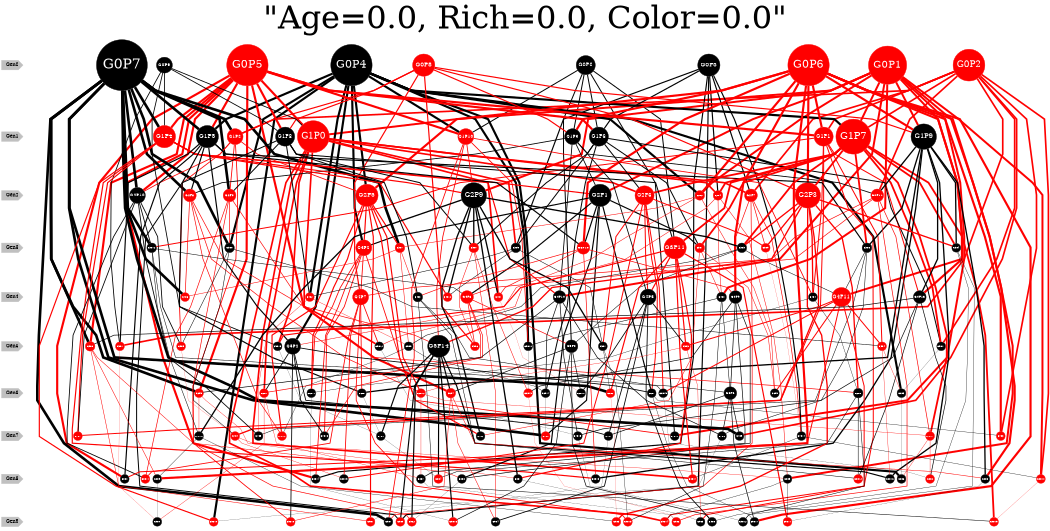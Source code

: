 graph "Age=0.0, Rich=0.0, Color=0.0" {
    label = <<FONT POINT-SIZE="80">"Age=0.0, Rich=0.0, Color=0.0"</FONT>>;
    labelloc=tp; rankdir=TD;graph [size=7, ratio=expand, splines=polyline, nodesep=0.1, ranksep=1];node[color=black style=filled shape=circle fontcolor=white fixedsize=true fontsize=4];edge[penwidth=.1];
    subgraph Generations {
        node[color=grey style=filled fontsize=12 shape=cds fontcolor=black fixedsize=false];edge[style=invis]
        Gen0 -- Gen1 -- Gen2 -- Gen3 -- Gen4 -- Gen5 -- Gen6 -- Gen7 -- Gen8 -- Gen9;
    }
    {rank=same;Gen0;G0P0;G0P1;G0P2;G0P3;G0P4;G0P5;G0P6;G0P7;G0P8;G0P9;}
    {rank=same;Gen1;G1P0;G1P1;G1P2;G1P3;G1P4;G1P5;G1P6;G1P7;G1P8;G1P9;G1P10;}
    {rank=same;Gen2;G2P0;G2P1;G2P2;G2P3;G2P4;G2P5;G2P6;G2P7;G2P8;G2P9;G2P10;G2P11;}
    {rank=same;Gen3;G3P0;G3P1;G3P2;G3P3;G3P4;G3P5;G3P6;G3P7;G3P8;G3P9;G3P10;G3P11;G3P12;}
    {rank=same;Gen4;G4P0;G4P1;G4P2;G4P3;G4P4;G4P5;G4P6;G4P7;G4P8;G4P9;G4P10;G4P11;G4P12;G4P13;}
    {rank=same;Gen5;G5P0;G5P1;G5P2;G5P3;G5P4;G5P5;G5P6;G5P7;G5P8;G5P9;G5P10;G5P11;G5P12;G5P13;G5P14;}
    {rank=same;Gen6;G6P0;G6P1;G6P2;G6P3;G6P4;G6P5;G6P6;G6P7;G6P8;G6P9;G6P10;G6P11;G6P12;G6P13;G6P14;G6P15;}
    {rank=same;Gen7;G7P0;G7P1;G7P2;G7P3;G7P4;G7P5;G7P6;G7P7;G7P8;G7P9;G7P10;G7P11;G7P12;G7P13;G7P14;G7P15;G7P16;}
    {rank=same;Gen8;G8P0;G8P1;G8P2;G8P3;G8P4;G8P5;G8P6;G8P7;G8P8;G8P9;G8P10;G8P11;G8P12;G8P13;G8P14;G8P15;G8P16;G8P17;}
    {rank=same;Gen9;G9P0;G9P1;G9P2;G9P3;G9P4;G9P5;G9P6;G9P7;G9P8;G9P9;G9P10;G9P11;G9P12;G9P13;G9P14;G9P15;G9P16;G9P17;G9P18;}
    G0P0 -- G1P3[color=black penwidth=2.5];
    G0P0 -- G1P6[color=black penwidth=2.5];
    G0P0 -- G1P10[color=black penwidth=2.5];
    G0P0 -- G3P11[color=black penwidth=2.5];
    G0P0 -- G5P0[color=black penwidth=2.5];
    G0P0 -- G7P10[color=black penwidth=2.5];
    G0P1 -- G1P0[color=red penwidth=5.0];
    G0P1 -- G1P7[color=red penwidth=5.0];
    G0P1 -- G1P9[color=red penwidth=5.0];
    G0P1 -- G2P1[color=red penwidth=5.0];
    G0P1 -- G2P2[color=red penwidth=5.0];
    G0P1 -- G2P9[color=red penwidth=5.0];
    G0P1 -- G4P0[color=red penwidth=5.0];
    G0P1 -- G4P10[color=red penwidth=5.0];
    G0P1 -- G4P11[color=red penwidth=5.0];
    G0P1 -- G7P10[color=red penwidth=5.0];
    G0P1 -- G8P5[color=red penwidth=5.0];
    G0P1 -- G8P10[color=red penwidth=5.0];
    G0P2 -- G1P1[color=red penwidth=4.166667];
    G0P2 -- G1P2[color=red penwidth=4.166667];
    G0P2 -- G1P7[color=red penwidth=4.166667];
    G0P2 -- G2P7[color=red penwidth=4.166667];
    G0P2 -- G2P11[color=red penwidth=4.166667];
    G0P2 -- G5P1[color=red penwidth=4.166667];
    G0P2 -- G5P11[color=red penwidth=4.166667];
    G0P2 -- G7P3[color=red penwidth=4.166667];
    G0P2 -- G7P9[color=red penwidth=4.166667];
    G0P2 -- G8P10[color=red penwidth=4.166667];
    G0P3 -- G1P6[color=black penwidth=2.9166667];
    G0P3 -- G2P4[color=black penwidth=2.9166667];
    G0P3 -- G2P7[color=black penwidth=2.9166667];
    G0P3 -- G3P5[color=black penwidth=2.9166667];
    G0P3 -- G7P14[color=black penwidth=2.9166667];
    G0P3 -- G8P14[color=black penwidth=2.9166667];
    G0P3 -- G9P9[color=black penwidth=2.9166667];
    G0P4 -- G1P5[color=black penwidth=5.4166665];
    G0P4 -- G1P7[color=black penwidth=5.4166665];
    G0P4 -- G1P10[color=black penwidth=5.4166665];
    G0P4 -- G2P2[color=black penwidth=5.4166665];
    G0P4 -- G2P5[color=black penwidth=5.4166665];
    G0P4 -- G3P2[color=black penwidth=5.4166665];
    G0P4 -- G3P8[color=black penwidth=5.4166665];
    G0P4 -- G4P2[color=black penwidth=5.4166665];
    G0P4 -- G5P2[color=black penwidth=5.4166665];
    G0P4 -- G5P10[color=black penwidth=5.4166665];
    G0P4 -- G6P3[color=black penwidth=5.4166665];
    G0P4 -- G8P6[color=black penwidth=5.4166665];
    G0P4 -- G9P10[color=black penwidth=5.4166665];
    G0P5 -- G1P0[color=red penwidth=5.4166665];
    G0P5 -- G1P1[color=red penwidth=5.4166665];
    G0P5 -- G1P4[color=red penwidth=5.4166665];
    G0P5 -- G1P5[color=red penwidth=5.4166665];
    G0P5 -- G1P6[color=red penwidth=5.4166665];
    G0P5 -- G1P8[color=red penwidth=5.4166665];
    G0P5 -- G1P10[color=red penwidth=5.4166665];
    G0P5 -- G2P10[color=red penwidth=5.4166665];
    G0P5 -- G5P8[color=red penwidth=5.4166665];
    G0P5 -- G6P4[color=red penwidth=5.4166665];
    G0P5 -- G6P5[color=red penwidth=5.4166665];
    G0P5 -- G8P0[color=red penwidth=5.4166665];
    G0P5 -- G8P14[color=red penwidth=5.4166665];
    G0P6 -- G1P1[color=red penwidth=5.4166665];
    G0P6 -- G1P3[color=red penwidth=5.4166665];
    G0P6 -- G1P9[color=red penwidth=5.4166665];
    G0P6 -- G2P2[color=red penwidth=5.4166665];
    G0P6 -- G2P3[color=red penwidth=5.4166665];
    G0P6 -- G2P5[color=red penwidth=5.4166665];
    G0P6 -- G3P10[color=red penwidth=5.4166665];
    G0P6 -- G4P9[color=red penwidth=5.4166665];
    G0P6 -- G4P13[color=red penwidth=5.4166665];
    G0P6 -- G7P3[color=red penwidth=5.4166665];
    G0P6 -- G8P3[color=red penwidth=5.4166665];
    G0P6 -- G8P9[color=red penwidth=5.4166665];
    G0P6 -- G9P17[color=red penwidth=5.4166665];
    G0P7 -- G1P2[color=black penwidth=6.6666665];
    G0P7 -- G1P4[color=black penwidth=6.6666665];
    G0P7 -- G1P5[color=black penwidth=6.6666665];
    G0P7 -- G2P0[color=black penwidth=6.6666665];
    G0P7 -- G2P8[color=black penwidth=6.6666665];
    G0P7 -- G2P10[color=black penwidth=6.6666665];
    G0P7 -- G3P7[color=black penwidth=6.6666665];
    G0P7 -- G3P8[color=black penwidth=6.6666665];
    G0P7 -- G3P12[color=black penwidth=6.6666665];
    G0P7 -- G4P6[color=black penwidth=6.6666665];
    G0P7 -- G5P8[color=black penwidth=6.6666665];
    G0P7 -- G6P2[color=black penwidth=6.6666665];
    G0P7 -- G6P5[color=black penwidth=6.6666665];
    G0P7 -- G7P8[color=black penwidth=6.6666665];
    G0P7 -- G7P9[color=black penwidth=6.6666665];
    G0P7 -- G9P7[color=black penwidth=6.6666665];
    G0P8 -- G1P2[color=red penwidth=2.9166667];
    G0P8 -- G1P3[color=red penwidth=2.9166667];
    G0P8 -- G1P8[color=red penwidth=2.9166667];
    G0P8 -- G1P9[color=red penwidth=2.9166667];
    G0P8 -- G2P3[color=red penwidth=2.9166667];
    G0P8 -- G4P7[color=red penwidth=2.9166667];
    G0P8 -- G5P6[color=red penwidth=2.9166667];
    G0P9 -- G1P0[color=black penwidth=2.0833335];
    G0P9 -- G1P4[color=black penwidth=2.0833335];
    G0P9 -- G1P8[color=black penwidth=2.0833335];
    G0P9 -- G5P1[color=black penwidth=2.0833335];
    G0P9 -- G5P13[color=black penwidth=2.0833335];
    G1P0 -- G2P4[color=red penwidth=4.166667];
    G1P0 -- G2P6[color=red penwidth=4.166667];
    G1P0 -- G2P7[color=red penwidth=4.166667];
    G1P0 -- G3P5[color=red penwidth=4.166667];
    G1P0 -- G4P1[color=red penwidth=4.166667];
    G1P0 -- G5P12[color=red penwidth=4.166667];
    G1P0 -- G5P13[color=red penwidth=4.166667];
    G1P0 -- G6P1[color=red penwidth=4.166667];
    G1P0 -- G8P17[color=red penwidth=4.166667];
    G1P0 -- G9P14[color=red penwidth=4.166667];
    G1P1 -- G3P12[color=red penwidth=2.5];
    G1P1 -- G4P4[color=red penwidth=2.5];
    G1P1 -- G4P13[color=red penwidth=2.5];
    G1P1 -- G5P4[color=red penwidth=2.5];
    G1P1 -- G7P7[color=red penwidth=2.5];
    G1P1 -- G9P14[color=red penwidth=2.5];
    G1P2 -- G2P0[color=red penwidth=2.0833335];
    G1P2 -- G2P5[color=red penwidth=2.0833335];
    G1P2 -- G2P10[color=red penwidth=2.0833335];
    G1P2 -- G5P5[color=red penwidth=2.0833335];
    G1P2 -- G9P18[color=red penwidth=2.0833335];
    G1P3 -- G2P1[color=black penwidth=2.0833335];
    G1P3 -- G2P8[color=black penwidth=2.0833335];
    G1P3 -- G2P11[color=black penwidth=2.0833335];
    G1P3 -- G4P5[color=black penwidth=2.0833335];
    G1P3 -- G4P10[color=black penwidth=2.0833335];
    G1P4 -- G2P1[color=red penwidth=2.9166667];
    G1P4 -- G2P9[color=red penwidth=2.9166667];
    G1P4 -- G4P10[color=red penwidth=2.9166667];
    G1P4 -- G4P12[color=red penwidth=2.9166667];
    G1P4 -- G7P7[color=red penwidth=2.9166667];
    G1P4 -- G8P13[color=red penwidth=2.9166667];
    G1P4 -- G9P10[color=red penwidth=2.9166667];
    G1P5 -- G2P8[color=black penwidth=2.9166667];
    G1P5 -- G3P6[color=black penwidth=2.9166667];
    G1P5 -- G3P10[color=black penwidth=2.9166667];
    G1P5 -- G5P1[color=black penwidth=2.9166667];
    G1P5 -- G5P2[color=black penwidth=2.9166667];
    G1P5 -- G6P8[color=black penwidth=2.9166667];
    G1P5 -- G8P0[color=black penwidth=2.9166667];
    G1P6 -- G2P6[color=black penwidth=2.5];
    G1P6 -- G3P0[color=black penwidth=2.5];
    G1P6 -- G3P1[color=black penwidth=2.5];
    G1P6 -- G3P5[color=black penwidth=2.5];
    G1P6 -- G5P11[color=black penwidth=2.5];
    G1P6 -- G6P14[color=black penwidth=2.5];
    G1P7 -- G2P3[color=red penwidth=4.5833335];
    G1P7 -- G2P4[color=red penwidth=4.5833335];
    G1P7 -- G2P6[color=red penwidth=4.5833335];
    G1P7 -- G3P1[color=red penwidth=4.5833335];
    G1P7 -- G3P3[color=red penwidth=4.5833335];
    G1P7 -- G3P4[color=red penwidth=4.5833335];
    G1P7 -- G3P6[color=red penwidth=4.5833335];
    G1P7 -- G3P11[color=red penwidth=4.5833335];
    G1P7 -- G5P11[color=red penwidth=4.5833335];
    G1P7 -- G7P11[color=red penwidth=4.5833335];
    G1P7 -- G9P15[color=red penwidth=4.5833335];
    G1P8 -- G2P0[color=black penwidth=2.5];
    G1P8 -- G3P0[color=black penwidth=2.5];
    G1P8 -- G3P11[color=black penwidth=2.5];
    G1P8 -- G4P2[color=black penwidth=2.5];
    G1P8 -- G4P3[color=black penwidth=2.5];
    G1P8 -- G9P9[color=black penwidth=2.5];
    G1P9 -- G2P11[color=black penwidth=3.3333333];
    G1P9 -- G3P4[color=black penwidth=3.3333333];
    G1P9 -- G3P6[color=black penwidth=3.3333333];
    G1P9 -- G4P13[color=black penwidth=3.3333333];
    G1P9 -- G6P8[color=black penwidth=3.3333333];
    G1P9 -- G8P3[color=black penwidth=3.3333333];
    G1P9 -- G8P13[color=black penwidth=3.3333333];
    G1P9 -- G8P16[color=black penwidth=3.3333333];
    G1P10 -- G2P9[color=red penwidth=2.0833335];
    G1P10 -- G4P4[color=red penwidth=2.0833335];
    G1P10 -- G5P10[color=red penwidth=2.0833335];
    G1P10 -- G5P14[color=red penwidth=2.0833335];
    G1P10 -- G9P7[color=red penwidth=2.0833335];
    G2P0 -- G3P8[color=red penwidth=1.6666666];
    G2P0 -- G6P0[color=red penwidth=1.6666666];
    G2P0 -- G8P11[color=red penwidth=1.6666666];
    G2P0 -- G9P2[color=red penwidth=1.6666666];
    G2P1 -- G3P1[color=black penwidth=2.9166667];
    G2P1 -- G3P2[color=black penwidth=2.9166667];
    G2P1 -- G3P10[color=black penwidth=2.9166667];
    G2P1 -- G4P8[color=black penwidth=2.9166667];
    G2P1 -- G6P7[color=black penwidth=2.9166667];
    G2P1 -- G7P8[color=black penwidth=2.9166667];
    G2P1 -- G8P8[color=black penwidth=2.9166667];
    G2P2 -- G3P7[color=red penwidth=1.25];
    G2P2 -- G5P2[color=red penwidth=1.25];
    G2P2 -- G6P9[color=red penwidth=1.25];
    G2P3 -- G3P3[color=red penwidth=3.3333333];
    G2P3 -- G3P4[color=red penwidth=3.3333333];
    G2P3 -- G3P9[color=red penwidth=3.3333333];
    G2P3 -- G4P4[color=red penwidth=3.3333333];
    G2P3 -- G5P14[color=red penwidth=3.3333333];
    G2P3 -- G6P0[color=red penwidth=3.3333333];
    G2P3 -- G7P4[color=red penwidth=3.3333333];
    G2P3 -- G9P3[color=red penwidth=3.3333333];
    G2P4 -- G4P0[color=red penwidth=1.25];
    G2P4 -- G5P12[color=red penwidth=1.25];
    G2P4 -- G8P5[color=red penwidth=1.25];
    G2P5 -- G3P2[color=red penwidth=2.9166667];
    G2P5 -- G3P7[color=red penwidth=2.9166667];
    G2P5 -- G6P11[color=red penwidth=2.9166667];
    G2P5 -- G6P12[color=red penwidth=2.9166667];
    G2P5 -- G7P2[color=red penwidth=2.9166667];
    G2P5 -- G7P12[color=red penwidth=2.9166667];
    G2P5 -- G9P1[color=red penwidth=2.9166667];
    G2P6 -- G3P9[color=red penwidth=2.5];
    G2P6 -- G4P5[color=red penwidth=2.5];
    G2P6 -- G5P7[color=red penwidth=2.5];
    G2P6 -- G6P7[color=red penwidth=2.5];
    G2P6 -- G6P15[color=red penwidth=2.5];
    G2P6 -- G8P15[color=red penwidth=2.5];
    G2P7 -- G3P9[color=red penwidth=1.6666666];
    G2P7 -- G4P9[color=red penwidth=1.6666666];
    G2P7 -- G7P14[color=red penwidth=1.6666666];
    G2P7 -- G9P7[color=red penwidth=1.6666666];
    G2P8 -- G4P6[color=red penwidth=1.6666666];
    G2P8 -- G5P14[color=red penwidth=1.6666666];
    G2P8 -- G6P12[color=red penwidth=1.6666666];
    G2P8 -- G7P12[color=red penwidth=1.6666666];
    G2P9 -- G3P0[color=black penwidth=3.3333333];
    G2P9 -- G3P3[color=black penwidth=3.3333333];
    G2P9 -- G4P1[color=black penwidth=3.3333333];
    G2P9 -- G4P12[color=black penwidth=3.3333333];
    G2P9 -- G5P7[color=black penwidth=3.3333333];
    G2P9 -- G7P2[color=black penwidth=3.3333333];
    G2P9 -- G7P16[color=black penwidth=3.3333333];
    G2P9 -- G8P1[color=black penwidth=3.3333333];
    G2P10 -- G3P12[color=black penwidth=2.0833335];
    G2P10 -- G5P5[color=black penwidth=2.0833335];
    G2P10 -- G7P5[color=black penwidth=2.0833335];
    G2P10 -- G7P7[color=black penwidth=2.0833335];
    G2P10 -- G8P11[color=black penwidth=2.0833335];
    G2P11 -- G4P7[color=red penwidth=1.6666666];
    G2P11 -- G4P8[color=red penwidth=1.6666666];
    G2P11 -- G7P11[color=red penwidth=1.6666666];
    G2P11 -- G9P6[color=red penwidth=1.6666666];
    G3P0 -- G5P6[color=red penwidth=1.25];
    G3P0 -- G6P13[color=red penwidth=1.25];
    G3P0 -- G9P4[color=red penwidth=1.25];
    G3P1 -- G4P0[color=red penwidth=1.25];
    G3P1 -- G6P9[color=red penwidth=1.25];
    G3P1 -- G7P2[color=red penwidth=1.25];
    G3P2 -- G4P7[color=red penwidth=2.0833335];
    G3P2 -- G6P11[color=red penwidth=2.0833335];
    G3P2 -- G7P10[color=red penwidth=2.0833335];
    G3P2 -- G7P13[color=red penwidth=2.0833335];
    G3P2 -- G8P14[color=red penwidth=2.0833335];
    G3P3 -- G4P11[color=black penwidth=1.25];
    G3P3 -- G5P0[color=black penwidth=1.25];
    G3P3 -- G5P9[color=black penwidth=1.25];
    G3P4 -- G9P8[color=black penwidth=0.8333333];
    G3P4 -- G9P12[color=black penwidth=0.8333333];
    G3P5 -- G4P2[color=black penwidth=1.25];
    G3P5 -- G4P12[color=black penwidth=1.25];
    G3P5 -- G5P7[color=black penwidth=1.25];
    G3P6 -- G4P11[color=black penwidth=1.25];
    G3P6 -- G7P5[color=black penwidth=1.25];
    G3P6 -- G7P6[color=black penwidth=1.25];
    G3P7 -- G4P3[color=red penwidth=1.25];
    G3P7 -- G4P6[color=red penwidth=1.25];
    G3P7 -- G5P9[color=red penwidth=1.25];
    G3P8 -- G5P4[color=black penwidth=1.25];
    G3P8 -- G5P5[color=black penwidth=1.25];
    G3P8 -- G7P4[color=black penwidth=1.25];
    G3P9 -- G7P14[color=red penwidth=0.41666666];
    G3P10 -- G4P1[color=red penwidth=1.6666666];
    G3P10 -- G4P3[color=red penwidth=1.6666666];
    G3P10 -- G4P9[color=red penwidth=1.6666666];
    G3P10 -- G8P13[color=red penwidth=1.6666666];
    G3P11 -- G4P5[color=red penwidth=2.9166667];
    G3P11 -- G5P3[color=red penwidth=2.9166667];
    G3P11 -- G5P13[color=red penwidth=2.9166667];
    G3P11 -- G6P2[color=red penwidth=2.9166667];
    G3P11 -- G8P1[color=red penwidth=2.9166667];
    G3P11 -- G8P17[color=red penwidth=2.9166667];
    G3P11 -- G9P11[color=red penwidth=2.9166667];
    G3P12 -- G4P8[color=black penwidth=1.25];
    G3P12 -- G6P6[color=black penwidth=1.25];
    G3P12 -- G7P16[color=black penwidth=1.25];
    G4P0 -- G5P10[color=black penwidth=1.25];
    G4P0 -- G6P6[color=black penwidth=1.25];
    G4P0 -- G9P13[color=black penwidth=1.25];
    G4P1 -- G6P10[color=red penwidth=0.41666666];
    G4P2 -- G5P9[color=red penwidth=0.8333333];
    G4P2 -- G7P5[color=red penwidth=0.8333333];
    G4P3 -- G6P15[color=black penwidth=1.25];
    G4P3 -- G8P12[color=black penwidth=1.25];
    G4P3 -- G9P15[color=black penwidth=1.25];
    G4P4 -- G6P0[color=black penwidth=0.8333333];
    G4P4 -- G6P11[color=black penwidth=0.8333333];
    G4P5 -- G5P3[color=black penwidth=2.0833335];
    G4P5 -- G6P10[color=black penwidth=2.0833335];
    G4P5 -- G7P1[color=black penwidth=2.0833335];
    G4P5 -- G9P4[color=black penwidth=2.0833335];
    G4P5 -- G9P8[color=black penwidth=2.0833335];
    G4P7 -- G5P12[color=red penwidth=2.0833335];
    G4P7 -- G6P8[color=red penwidth=2.0833335];
    G4P7 -- G8P11[color=red penwidth=2.0833335];
    G4P7 -- G8P15[color=red penwidth=2.0833335];
    G4P7 -- G9P13[color=red penwidth=2.0833335];
    G4P8 -- G5P0[color=red penwidth=1.6666666];
    G4P8 -- G5P6[color=red penwidth=1.6666666];
    G4P8 -- G6P1[color=red penwidth=1.6666666];
    G4P8 -- G7P13[color=red penwidth=1.6666666];
    G4P9 -- G6P6[color=black penwidth=1.6666666];
    G4P9 -- G6P13[color=black penwidth=1.6666666];
    G4P9 -- G8P7[color=black penwidth=1.6666666];
    G4P9 -- G8P8[color=black penwidth=1.6666666];
    G4P10 -- G6P5[color=black penwidth=1.6666666];
    G4P10 -- G6P14[color=black penwidth=1.6666666];
    G4P10 -- G7P6[color=black penwidth=1.6666666];
    G4P10 -- G7P15[color=black penwidth=1.6666666];
    G4P11 -- G5P3[color=red penwidth=2.5];
    G4P11 -- G5P4[color=red penwidth=2.5];
    G4P11 -- G6P9[color=red penwidth=2.5];
    G4P11 -- G6P15[color=red penwidth=2.5];
    G4P11 -- G8P0[color=red penwidth=2.5];
    G4P11 -- G9P5[color=red penwidth=2.5];
    G4P13 -- G5P8[color=black penwidth=1.6666666];
    G4P13 -- G7P15[color=black penwidth=1.6666666];
    G4P13 -- G8P2[color=black penwidth=1.6666666];
    G4P13 -- G8P12[color=black penwidth=1.6666666];
    G5P0 -- G6P4[color=black penwidth=1.6666666];
    G5P0 -- G6P10[color=black penwidth=1.6666666];
    G5P0 -- G9P8[color=black penwidth=1.6666666];
    G5P0 -- G9P16[color=black penwidth=1.6666666];
    G5P1 -- G9P0[color=red penwidth=0.41666666];
    G5P2 -- G6P1[color=black penwidth=2.0833335];
    G5P2 -- G6P7[color=black penwidth=2.0833335];
    G5P2 -- G7P1[color=black penwidth=2.0833335];
    G5P2 -- G7P13[color=black penwidth=2.0833335];
    G5P2 -- G9P18[color=black penwidth=2.0833335];
    G5P3 -- G6P12[color=red penwidth=0.8333333];
    G5P3 -- G9P5[color=red penwidth=0.8333333];
    G5P4 -- G6P3[color=red penwidth=0.8333333];
    G5P4 -- G8P16[color=red penwidth=0.8333333];
    G5P5 -- G7P4[color=red penwidth=0.41666666];
    G5P7 -- G6P2[color=black penwidth=0.8333333];
    G5P7 -- G9P13[color=black penwidth=0.8333333];
    G5P8 -- G8P8[color=red penwidth=1.25];
    G5P8 -- G8P9[color=red penwidth=1.25];
    G5P8 -- G9P1[color=red penwidth=1.25];
    G5P9 -- G6P14[color=black penwidth=0.8333333];
    G5P9 -- G7P12[color=black penwidth=0.8333333];
    G5P10 -- G6P13[color=black penwidth=0.41666666];
    G5P11 -- G6P3[color=black penwidth=0.41666666];
    G5P12 -- G7P15[color=black penwidth=0.41666666];
    G5P13 -- G7P0[color=black penwidth=0.41666666];
    G5P14 -- G6P4[color=black penwidth=2.9166667];
    G5P14 -- G7P0[color=black penwidth=2.9166667];
    G5P14 -- G8P4[color=black penwidth=2.9166667];
    G5P14 -- G8P16[color=black penwidth=2.9166667];
    G5P14 -- G9P2[color=black penwidth=2.9166667];
    G5P14 -- G9P9[color=black penwidth=2.9166667];
    G5P14 -- G9P16[color=black penwidth=2.9166667];
    G6P0 -- G8P4[color=black penwidth=1.25];
    G6P0 -- G8P12[color=black penwidth=1.25];
    G6P0 -- G9P12[color=black penwidth=1.25];
    G6P1 -- G8P7[color=red penwidth=0.8333333];
    G6P1 -- G9P0[color=red penwidth=0.8333333];
    G6P2 -- G9P3[color=red penwidth=0.41666666];
    G6P3 -- G8P6[color=black penwidth=0.41666666];
    G6P4 -- G8P3[color=red penwidth=1.25];
    G6P4 -- G9P4[color=red penwidth=1.25];
    G6P4 -- G9P18[color=red penwidth=1.25];
    G6P5 -- G7P16[color=red penwidth=0.8333333];
    G6P5 -- G8P1[color=red penwidth=0.8333333];
    G6P6 -- G7P1[color=black penwidth=1.6666666];
    G6P6 -- G7P6[color=black penwidth=1.6666666];
    G6P6 -- G7P9[color=black penwidth=1.6666666];
    G6P6 -- G9P17[color=black penwidth=1.6666666];
    G6P7 -- G7P3[color=black penwidth=0.8333333];
    G6P7 -- G9P17[color=black penwidth=0.8333333];
    G6P8 -- G7P0[color=black penwidth=0.41666666];
    G6P11 -- G9P16[color=black penwidth=0.41666666];
    G6P12 -- G7P11[color=red penwidth=0.8333333];
    G6P12 -- G8P7[color=red penwidth=0.8333333];
    G6P13 -- G9P6[color=red penwidth=0.41666666];
    G6P14 -- G7P8[color=black penwidth=0.41666666];
    G6P15 -- G8P2[color=black penwidth=0.41666666];
    G7P0 -- G8P4[color=black penwidth=0.41666666];
    G7P1 -- G9P1[color=black penwidth=0.41666666];
    G7P4 -- G8P5[color=red penwidth=0.8333333];
    G7P4 -- G8P15[color=red penwidth=0.8333333];
    G7P6 -- G9P10[color=black penwidth=0.41666666];
    G7P11 -- G8P2[color=red penwidth=0.8333333];
    G7P11 -- G8P6[color=red penwidth=0.8333333];
    G7P14 -- G8P10[color=black penwidth=0.8333333];
    G7P14 -- G8P17[color=black penwidth=0.8333333];
    G7P15 -- G9P12[color=black penwidth=0.41666666];
    G7P16 -- G8P9[color=black penwidth=0.8333333];
    G7P16 -- G9P3[color=black penwidth=0.8333333];
    G8P1 -- G9P5[color=black penwidth=0.41666666];
    G8P3 -- G9P11[color=black penwidth=0.41666666];
    G8P5 -- G9P11[color=black penwidth=0.8333333];
    G8P5 -- G9P14[color=black penwidth=0.8333333];
    G8P7 -- G9P6[color=black penwidth=0.41666666];
    G8P8 -- G9P2[color=black penwidth=0.41666666];
    G8P9 -- G9P0[color=black penwidth=0.41666666];
    G8P10 -- G9P15[color=red penwidth=0.41666666];
    G0P0 [color=black]
    G0P1 [color=red]
    G0P2 [color=red]
    G0P3 [color=black]
    G0P4 [color=black]
    G0P5 [color=red]
    G0P6 [color=red]
    G0P7 [color=black]
    G0P8 [color=red]
    G0P9 [color=black]
    G1P0 [color=red]
    G1P1 [color=red]
    G1P2 [color=red]
    G1P3 [color=black]
    G1P4 [color=red]
    G1P5 [color=black]
    G1P6 [color=black]
    G1P7 [color=red]
    G1P8 [color=black]
    G1P9 [color=black]
    G1P10 [color=red]
    G2P0 [color=red]
    G2P1 [color=black]
    G2P2 [color=red]
    G2P3 [color=red]
    G2P4 [color=red]
    G2P5 [color=red]
    G2P6 [color=red]
    G2P7 [color=red]
    G2P8 [color=red]
    G2P9 [color=black]
    G2P10 [color=black]
    G2P11 [color=red]
    G3P0 [color=red]
    G3P1 [color=red]
    G3P2 [color=red]
    G3P3 [color=black]
    G3P4 [color=black]
    G3P5 [color=black]
    G3P6 [color=black]
    G3P7 [color=red]
    G3P8 [color=black]
    G3P9 [color=red]
    G3P10 [color=red]
    G3P11 [color=red]
    G3P12 [color=black]
    G4P0 [color=black]
    G4P1 [color=red]
    G4P2 [color=red]
    G4P3 [color=black]
    G4P4 [color=black]
    G4P5 [color=black]
    G4P6 [color=red]
    G4P7 [color=red]
    G4P8 [color=red]
    G4P9 [color=black]
    G4P10 [color=black]
    G4P11 [color=red]
    G4P12 [color=red]
    G4P13 [color=black]
    G5P0 [color=black]
    G5P1 [color=red]
    G5P2 [color=black]
    G5P3 [color=red]
    G5P4 [color=red]
    G5P5 [color=red]
    G5P6 [color=red]
    G5P7 [color=black]
    G5P8 [color=red]
    G5P9 [color=black]
    G5P10 [color=black]
    G5P11 [color=black]
    G5P12 [color=black]
    G5P13 [color=black]
    G5P14 [color=black]
    G6P0 [color=black]
    G6P1 [color=red]
    G6P2 [color=red]
    G6P3 [color=black]
    G6P4 [color=red]
    G6P5 [color=red]
    G6P6 [color=black]
    G6P7 [color=black]
    G6P8 [color=black]
    G6P9 [color=black]
    G6P10 [color=black]
    G6P11 [color=black]
    G6P12 [color=red]
    G6P13 [color=red]
    G6P14 [color=black]
    G6P15 [color=black]
    G7P0 [color=black]
    G7P1 [color=black]
    G7P2 [color=black]
    G7P3 [color=red]
    G7P4 [color=red]
    G7P5 [color=black]
    G7P6 [color=black]
    G7P7 [color=red]
    G7P8 [color=red]
    G7P9 [color=black]
    G7P10 [color=black]
    G7P11 [color=red]
    G7P12 [color=red]
    G7P13 [color=black]
    G7P14 [color=black]
    G7P15 [color=black]
    G7P16 [color=black]
    G8P0 [color=black]
    G8P1 [color=black]
    G8P2 [color=red]
    G8P3 [color=black]
    G8P4 [color=red]
    G8P5 [color=black]
    G8P6 [color=black]
    G8P7 [color=black]
    G8P8 [color=black]
    G8P9 [color=black]
    G8P10 [color=red]
    G8P11 [color=red]
    G8P12 [color=red]
    G8P13 [color=black]
    G8P14 [color=black]
    G8P15 [color=black]
    G8P16 [color=black]
    G8P17 [color=red]
    G9P0 [color=black]
    G9P1 [color=red]
    G9P2 [color=red]
    G9P3 [color=red]
    G9P4 [color=black]
    G9P5 [color=black]
    G9P6 [color=red]
    G9P7 [color=black]
    G9P8 [color=black]
    G9P9 [color=red]
    G9P10 [color=red]
    G9P11 [color=red]
    G9P12 [color=black]
    G9P13 [color=red]
    G9P14 [color=red]
    G9P15 [color=red]
    G9P16 [color=red]
    G9P17 [color=black]
    G9P18 [color=red]
    G0P0 [width=0.6666667 fontsize=13]
    G0P1 [width=1.3333334 fontsize=26]
    G0P2 [width=1.1111112 fontsize=22]
    G0P3 [width=0.7777778 fontsize=15]
    G0P4 [width=1.4444444 fontsize=28]
    G0P5 [width=1.4444444 fontsize=28]
    G0P6 [width=1.4444444 fontsize=28]
    G0P7 [width=1.7777778 fontsize=35]
    G0P8 [width=0.7777778 fontsize=15]
    G0P9 [width=0.5555556 fontsize=11]
    G1P0 [width=1.1111112 fontsize=22]
    G1P1 [width=0.6666667 fontsize=13]
    G1P2 [width=0.5555556 fontsize=11]
    G1P3 [width=0.5555556 fontsize=11]
    G1P4 [width=0.7777778 fontsize=15]
    G1P5 [width=0.7777778 fontsize=15]
    G1P6 [width=0.6666667 fontsize=13]
    G1P7 [width=1.2222222 fontsize=24]
    G1P8 [width=0.6666667 fontsize=13]
    G1P9 [width=0.8888889 fontsize=17]
    G1P10 [width=0.5555556 fontsize=11]
    G2P0 [width=0.44444445 fontsize=8]
    G2P1 [width=0.7777778 fontsize=15]
    G2P2 [width=0.33333334 fontsize=6]
    G2P3 [width=0.8888889 fontsize=17]
    G2P4 [width=0.33333334 fontsize=6]
    G2P5 [width=0.7777778 fontsize=15]
    G2P6 [width=0.6666667 fontsize=13]
    G2P7 [width=0.44444445 fontsize=8]
    G2P8 [width=0.44444445 fontsize=8]
    G2P9 [width=0.8888889 fontsize=17]
    G2P10 [width=0.5555556 fontsize=11]
    G2P11 [width=0.44444445 fontsize=8]
    G3P0 [width=0.33333334 fontsize=6]
    G3P1 [width=0.33333334 fontsize=6]
    G3P2 [width=0.5555556 fontsize=11]
    G3P3 [width=0.33333334 fontsize=6]
    G3P4 [width=0.3 fontsize=6]
    G3P5 [width=0.33333334 fontsize=6]
    G3P6 [width=0.33333334 fontsize=6]
    G3P7 [width=0.33333334 fontsize=6]
    G3P8 [width=0.33333334 fontsize=6]
    G3P9 [width=0.3 fontsize=6]
    G3P10 [width=0.44444445 fontsize=8]
    G3P11 [width=0.7777778 fontsize=15]
    G3P12 [width=0.33333334 fontsize=6]
    G4P0 [width=0.33333334 fontsize=6]
    G4P1 [width=0.3 fontsize=6]
    G4P2 [width=0.3 fontsize=6]
    G4P3 [width=0.33333334 fontsize=6]
    G4P4 [width=0.3 fontsize=6]
    G4P5 [width=0.5555556 fontsize=11]
    G4P6 [width=0.3 fontsize=6]
    G4P7 [width=0.5555556 fontsize=11]
    G4P8 [width=0.44444445 fontsize=8]
    G4P9 [width=0.44444445 fontsize=8]
    G4P10 [width=0.44444445 fontsize=8]
    G4P11 [width=0.6666667 fontsize=13]
    G4P12 [width=0.3 fontsize=6]
    G4P13 [width=0.44444445 fontsize=8]
    G5P0 [width=0.44444445 fontsize=8]
    G5P1 [width=0.3 fontsize=6]
    G5P2 [width=0.5555556 fontsize=11]
    G5P3 [width=0.3 fontsize=6]
    G5P4 [width=0.3 fontsize=6]
    G5P5 [width=0.3 fontsize=6]
    G5P6 [width=0.3 fontsize=6]
    G5P7 [width=0.3 fontsize=6]
    G5P8 [width=0.33333334 fontsize=6]
    G5P9 [width=0.3 fontsize=6]
    G5P10 [width=0.3 fontsize=6]
    G5P11 [width=0.3 fontsize=6]
    G5P12 [width=0.3 fontsize=6]
    G5P13 [width=0.3 fontsize=6]
    G5P14 [width=0.7777778 fontsize=15]
    G6P0 [width=0.33333334 fontsize=6]
    G6P1 [width=0.3 fontsize=6]
    G6P2 [width=0.3 fontsize=6]
    G6P3 [width=0.3 fontsize=6]
    G6P4 [width=0.33333334 fontsize=6]
    G6P5 [width=0.3 fontsize=6]
    G6P6 [width=0.44444445 fontsize=8]
    G6P7 [width=0.3 fontsize=6]
    G6P8 [width=0.3 fontsize=6]
    G6P9 [width=0.3 fontsize=6]
    G6P10 [width=0.3 fontsize=6]
    G6P11 [width=0.3 fontsize=6]
    G6P12 [width=0.3 fontsize=6]
    G6P13 [width=0.3 fontsize=6]
    G6P14 [width=0.3 fontsize=6]
    G6P15 [width=0.3 fontsize=6]
    G7P0 [width=0.3 fontsize=6]
    G7P1 [width=0.3 fontsize=6]
    G7P2 [width=0.3 fontsize=6]
    G7P3 [width=0.3 fontsize=6]
    G7P4 [width=0.3 fontsize=6]
    G7P5 [width=0.3 fontsize=6]
    G7P6 [width=0.3 fontsize=6]
    G7P7 [width=0.3 fontsize=6]
    G7P8 [width=0.3 fontsize=6]
    G7P9 [width=0.3 fontsize=6]
    G7P10 [width=0.3 fontsize=6]
    G7P11 [width=0.3 fontsize=6]
    G7P12 [width=0.3 fontsize=6]
    G7P13 [width=0.3 fontsize=6]
    G7P14 [width=0.3 fontsize=6]
    G7P15 [width=0.3 fontsize=6]
    G7P16 [width=0.3 fontsize=6]
    G8P0 [width=0.3 fontsize=6]
    G8P1 [width=0.3 fontsize=6]
    G8P2 [width=0.3 fontsize=6]
    G8P3 [width=0.3 fontsize=6]
    G8P4 [width=0.3 fontsize=6]
    G8P5 [width=0.3 fontsize=6]
    G8P6 [width=0.3 fontsize=6]
    G8P7 [width=0.3 fontsize=6]
    G8P8 [width=0.3 fontsize=6]
    G8P9 [width=0.3 fontsize=6]
    G8P10 [width=0.3 fontsize=6]
    G8P11 [width=0.3 fontsize=6]
    G8P12 [width=0.3 fontsize=6]
    G8P13 [width=0.3 fontsize=6]
    G8P14 [width=0.3 fontsize=6]
    G8P15 [width=0.3 fontsize=6]
    G8P16 [width=0.3 fontsize=6]
    G8P17 [width=0.3 fontsize=6]
    G9P0 [width=0.3 fontsize=6]
    G9P1 [width=0.3 fontsize=6]
    G9P2 [width=0.3 fontsize=6]
    G9P3 [width=0.3 fontsize=6]
    G9P4 [width=0.3 fontsize=6]
    G9P5 [width=0.3 fontsize=6]
    G9P6 [width=0.3 fontsize=6]
    G9P7 [width=0.3 fontsize=6]
    G9P8 [width=0.3 fontsize=6]
    G9P9 [width=0.3 fontsize=6]
    G9P10 [width=0.3 fontsize=6]
    G9P11 [width=0.3 fontsize=6]
    G9P12 [width=0.3 fontsize=6]
    G9P13 [width=0.3 fontsize=6]
    G9P14 [width=0.3 fontsize=6]
    G9P15 [width=0.3 fontsize=6]
    G9P16 [width=0.3 fontsize=6]
    G9P17 [width=0.3 fontsize=6]
    G9P18 [width=0.3 fontsize=6]
}
